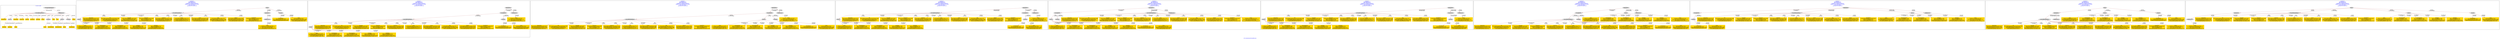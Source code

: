 digraph n0 {
fontcolor="blue"
remincross="true"
label="s23-s-national-portrait-gallery.json"
subgraph cluster_0 {
label="1-correct model"
n2[style="filled",color="white",fillcolor="lightgray",label="CulturalHeritageObject1"];
n3[shape="plaintext",style="filled",fillcolor="gold",label="DateOfWork"];
n4[style="filled",color="white",fillcolor="lightgray",label="Person1"];
n5[shape="plaintext",style="filled",fillcolor="gold",label="Description"];
n6[shape="plaintext",style="filled",fillcolor="gold",label="Dimension"];
n7[shape="plaintext",style="filled",fillcolor="gold",label="Medium"];
n8[shape="plaintext",style="filled",fillcolor="gold",label="CreditLine"];
n9[shape="plaintext",style="filled",fillcolor="gold",label="Copyright"];
n10[shape="plaintext",style="filled",fillcolor="gold",label="Owner"];
n11[style="filled",color="white",fillcolor="lightgray",label="Concept1"];
n12[shape="plaintext",style="filled",fillcolor="gold",label="Title"];
n13[shape="plaintext",style="filled",fillcolor="gold",label="Ref"];
n14[style="filled",color="white",fillcolor="lightgray",label="Person2"];
n15[style="filled",color="white",fillcolor="lightgray",label="Concept2"];
n16[shape="plaintext",style="filled",fillcolor="gold",label="birthDate"];
n17[shape="plaintext",style="filled",fillcolor="gold",label="deathDate"];
n18[shape="plaintext",style="filled",fillcolor="gold",label="Artist"];
n19[shape="plaintext",style="filled",fillcolor="gold",label="sitterBirthDate"];
n20[shape="plaintext",style="filled",fillcolor="gold",label="sitterDeathDate"];
n21[shape="plaintext",style="filled",fillcolor="gold",label="values"];
n22[style="filled",color="white",fillcolor="lightgray",label="EuropeanaAggregation1"];
n23[style="filled",color="white",fillcolor="lightgray",label="WebResource1"];
n24[shape="plaintext",style="filled",fillcolor="gold",label="Image"];
n25[shape="plaintext",style="filled",fillcolor="gold",label="values"];
n26[shape="plaintext",style="filled",fillcolor="gold",label="Classification"];
}
subgraph cluster_1 {
label="candidate 0\nlink coherence:0.0\nnode coherence:0.0\nconfidence:0.7624072379765219\nmapping score:0.3837653756218036\ncost:2300.020004\n-precision:0.61-recall:0.58"
n28[style="filled",color="white",fillcolor="lightgray",label="CulturalHeritageObject1"];
n29[style="filled",color="white",fillcolor="lightgray",label="Person1"];
n30[style="filled",color="white",fillcolor="lightgray",label="Aggregation1"];
n31[style="filled",color="white",fillcolor="lightgray",label="WebResource1"];
n32[style="filled",color="white",fillcolor="lightgray",label="Proxy1"];
n33[style="filled",color="white",fillcolor="lightgray",label="Concept1"];
n34[shape="plaintext",style="filled",fillcolor="gold",label="Artist\n[Person,nameOfThePerson,0.823]\n[CulturalHeritageObject,description,0.075]\n[CulturalHeritageObject,title,0.06]\n[CulturalHeritageObject,rights,0.042]"];
n35[shape="plaintext",style="filled",fillcolor="gold",label="Description\n[CulturalHeritageObject,description,0.811]\n[Person,biographicalInformation,0.138]\n[CulturalHeritageObject,provenance,0.029]\n[CulturalHeritageObject,title,0.021]"];
n36[shape="plaintext",style="filled",fillcolor="gold",label="Classification\n[Concept,prefLabel,0.819]\n[CulturalHeritageObject,description,0.091]\n[Person,biographicalInformation,0.09]"];
n37[shape="plaintext",style="filled",fillcolor="gold",label="sitterBirthDate\n[Person,dateOfBirth,0.468]\n[Person,dateOfDeath,0.431]\n[CulturalHeritageObject,extent,0.081]\n[CulturalHeritageObject,description,0.02]"];
n38[shape="plaintext",style="filled",fillcolor="gold",label="Ref\n[CulturalHeritageObject,accessionNumber,0.999]\n[CulturalHeritageObject,extent,0.001]\n[CulturalHeritageObject,rightsHolder,0.0]\n[CulturalHeritageObject,title,0.0]"];
n39[shape="plaintext",style="filled",fillcolor="gold",label="Copyright\n[CulturalHeritageObject,rights,0.835]\n[Person,nameOfThePerson,0.098]\n[CulturalHeritageObject,provenance,0.037]\n[CulturalHeritageObject,description,0.03]"];
n40[shape="plaintext",style="filled",fillcolor="gold",label="Dimension\n[CulturalHeritageObject,extent,0.958]\n[Person,dateOfDeath,0.026]\n[Person,dateOfBirth,0.014]\n[Person,biographicalInformation,0.003]"];
n41[shape="plaintext",style="filled",fillcolor="gold",label="sitterDeathDate\n[Person,dateOfBirth,0.442]\n[Person,dateOfDeath,0.438]\n[CulturalHeritageObject,extent,0.093]\n[CulturalHeritageObject,description,0.027]"];
n42[shape="plaintext",style="filled",fillcolor="gold",label="CreditLine\n[CulturalHeritageObject,provenance,0.631]\n[CulturalHeritageObject,rightsHolder,0.293]\n[CulturalHeritageObject,description,0.06]\n[CulturalHeritageObject,title,0.017]"];
n43[shape="plaintext",style="filled",fillcolor="gold",label="birthDate\n[Person,dateOfBirth,0.796]\n[Person,dateOfDeath,0.151]\n[CulturalHeritageObject,description,0.028]\n[CulturalHeritageObject,extent,0.025]"];
n44[shape="plaintext",style="filled",fillcolor="gold",label="deathDate\n[Person,dateOfDeath,0.72]\n[Person,dateOfBirth,0.215]\n[CulturalHeritageObject,extent,0.041]\n[CulturalHeritageObject,description,0.023]"];
n45[shape="plaintext",style="filled",fillcolor="gold",label="values\n[CulturalHeritageObject,title,0.577]\n[CulturalHeritageObject,description,0.205]\n[Person,nameOfThePerson,0.142]\n[CulturalHeritageObject,provenance,0.076]"];
n46[shape="plaintext",style="filled",fillcolor="gold",label="Image\n[WebResource,classLink,0.976]\n[Document,columnSubClassOfLink,0.015]\n[Document,classLink,0.009]\n[CulturalHeritageObject,accessionNumber,0.0]"];
n47[shape="plaintext",style="filled",fillcolor="gold",label="Owner\n[CulturalHeritageObject,rightsHolder,0.508]\n[CulturalHeritageObject,provenance,0.436]\n[CulturalHeritageObject,description,0.043]\n[CulturalHeritageObject,title,0.013]"];
n48[shape="plaintext",style="filled",fillcolor="gold",label="Title\n[CulturalHeritageObject,title,0.707]\n[CulturalHeritageObject,description,0.142]\n[CulturalHeritageObject,provenance,0.082]\n[Person,nameOfThePerson,0.069]"];
n49[shape="plaintext",style="filled",fillcolor="gold",label="Medium\n[CulturalHeritageObject,medium,0.892]\n[CulturalHeritageObject,description,0.103]\n[Person,biographicalInformation,0.004]\n[CulturalHeritageObject,extent,0.001]"];
n50[shape="plaintext",style="filled",fillcolor="gold",label="values\n[Concept,prefLabel,0.941]\n[CulturalHeritageObject,description,0.048]\n[Person,biographicalInformation,0.008]\n[CulturalHeritageObject,title,0.002]"];
n51[shape="plaintext",style="filled",fillcolor="gold",label="DateOfWork\n[CulturalHeritageObject,created,0.819]\n[Person,dateOfDeath,0.07]\n[Person,dateOfBirth,0.07]\n[CulturalHeritageObject,description,0.041]"];
}
subgraph cluster_2 {
label="candidate 1\nlink coherence:0.0\nnode coherence:0.0\nconfidence:0.7624072379765219\nmapping score:0.3837653756218036\ncost:2300.020004\n-precision:0.61-recall:0.58"
n53[style="filled",color="white",fillcolor="lightgray",label="CulturalHeritageObject1"];
n54[style="filled",color="white",fillcolor="lightgray",label="Person1"];
n55[style="filled",color="white",fillcolor="lightgray",label="ProvidedCHO1"];
n56[style="filled",color="white",fillcolor="lightgray",label="Concept1"];
n57[style="filled",color="white",fillcolor="lightgray",label="Aggregation1"];
n58[style="filled",color="white",fillcolor="lightgray",label="WebResource1"];
n59[shape="plaintext",style="filled",fillcolor="gold",label="Artist\n[Person,nameOfThePerson,0.823]\n[CulturalHeritageObject,description,0.075]\n[CulturalHeritageObject,title,0.06]\n[CulturalHeritageObject,rights,0.042]"];
n60[shape="plaintext",style="filled",fillcolor="gold",label="Description\n[CulturalHeritageObject,description,0.811]\n[Person,biographicalInformation,0.138]\n[CulturalHeritageObject,provenance,0.029]\n[CulturalHeritageObject,title,0.021]"];
n61[shape="plaintext",style="filled",fillcolor="gold",label="Classification\n[Concept,prefLabel,0.819]\n[CulturalHeritageObject,description,0.091]\n[Person,biographicalInformation,0.09]"];
n62[shape="plaintext",style="filled",fillcolor="gold",label="sitterBirthDate\n[Person,dateOfBirth,0.468]\n[Person,dateOfDeath,0.431]\n[CulturalHeritageObject,extent,0.081]\n[CulturalHeritageObject,description,0.02]"];
n63[shape="plaintext",style="filled",fillcolor="gold",label="Ref\n[CulturalHeritageObject,accessionNumber,0.999]\n[CulturalHeritageObject,extent,0.001]\n[CulturalHeritageObject,rightsHolder,0.0]\n[CulturalHeritageObject,title,0.0]"];
n64[shape="plaintext",style="filled",fillcolor="gold",label="Copyright\n[CulturalHeritageObject,rights,0.835]\n[Person,nameOfThePerson,0.098]\n[CulturalHeritageObject,provenance,0.037]\n[CulturalHeritageObject,description,0.03]"];
n65[shape="plaintext",style="filled",fillcolor="gold",label="Dimension\n[CulturalHeritageObject,extent,0.958]\n[Person,dateOfDeath,0.026]\n[Person,dateOfBirth,0.014]\n[Person,biographicalInformation,0.003]"];
n66[shape="plaintext",style="filled",fillcolor="gold",label="sitterDeathDate\n[Person,dateOfBirth,0.442]\n[Person,dateOfDeath,0.438]\n[CulturalHeritageObject,extent,0.093]\n[CulturalHeritageObject,description,0.027]"];
n67[shape="plaintext",style="filled",fillcolor="gold",label="CreditLine\n[CulturalHeritageObject,provenance,0.631]\n[CulturalHeritageObject,rightsHolder,0.293]\n[CulturalHeritageObject,description,0.06]\n[CulturalHeritageObject,title,0.017]"];
n68[shape="plaintext",style="filled",fillcolor="gold",label="birthDate\n[Person,dateOfBirth,0.796]\n[Person,dateOfDeath,0.151]\n[CulturalHeritageObject,description,0.028]\n[CulturalHeritageObject,extent,0.025]"];
n69[shape="plaintext",style="filled",fillcolor="gold",label="deathDate\n[Person,dateOfDeath,0.72]\n[Person,dateOfBirth,0.215]\n[CulturalHeritageObject,extent,0.041]\n[CulturalHeritageObject,description,0.023]"];
n70[shape="plaintext",style="filled",fillcolor="gold",label="values\n[CulturalHeritageObject,title,0.577]\n[CulturalHeritageObject,description,0.205]\n[Person,nameOfThePerson,0.142]\n[CulturalHeritageObject,provenance,0.076]"];
n71[shape="plaintext",style="filled",fillcolor="gold",label="Image\n[WebResource,classLink,0.976]\n[Document,columnSubClassOfLink,0.015]\n[Document,classLink,0.009]\n[CulturalHeritageObject,accessionNumber,0.0]"];
n72[shape="plaintext",style="filled",fillcolor="gold",label="Owner\n[CulturalHeritageObject,rightsHolder,0.508]\n[CulturalHeritageObject,provenance,0.436]\n[CulturalHeritageObject,description,0.043]\n[CulturalHeritageObject,title,0.013]"];
n73[shape="plaintext",style="filled",fillcolor="gold",label="Title\n[CulturalHeritageObject,title,0.707]\n[CulturalHeritageObject,description,0.142]\n[CulturalHeritageObject,provenance,0.082]\n[Person,nameOfThePerson,0.069]"];
n74[shape="plaintext",style="filled",fillcolor="gold",label="Medium\n[CulturalHeritageObject,medium,0.892]\n[CulturalHeritageObject,description,0.103]\n[Person,biographicalInformation,0.004]\n[CulturalHeritageObject,extent,0.001]"];
n75[shape="plaintext",style="filled",fillcolor="gold",label="values\n[Concept,prefLabel,0.941]\n[CulturalHeritageObject,description,0.048]\n[Person,biographicalInformation,0.008]\n[CulturalHeritageObject,title,0.002]"];
n76[shape="plaintext",style="filled",fillcolor="gold",label="DateOfWork\n[CulturalHeritageObject,created,0.819]\n[Person,dateOfDeath,0.07]\n[Person,dateOfBirth,0.07]\n[CulturalHeritageObject,description,0.041]"];
}
subgraph cluster_3 {
label="candidate 2\nlink coherence:0.0\nnode coherence:0.0\nconfidence:0.7624072379765219\nmapping score:0.3837653756218036\ncost:2300.020004\n-precision:0.61-recall:0.58"
n78[style="filled",color="white",fillcolor="lightgray",label="ProvidedCHO1"];
n79[style="filled",color="white",fillcolor="lightgray",label="CulturalHeritageObject1"];
n80[style="filled",color="white",fillcolor="lightgray",label="Person1"];
n81[style="filled",color="white",fillcolor="lightgray",label="Concept1"];
n82[style="filled",color="white",fillcolor="lightgray",label="Aggregation1"];
n83[style="filled",color="white",fillcolor="lightgray",label="WebResource1"];
n84[shape="plaintext",style="filled",fillcolor="gold",label="Artist\n[Person,nameOfThePerson,0.823]\n[CulturalHeritageObject,description,0.075]\n[CulturalHeritageObject,title,0.06]\n[CulturalHeritageObject,rights,0.042]"];
n85[shape="plaintext",style="filled",fillcolor="gold",label="Description\n[CulturalHeritageObject,description,0.811]\n[Person,biographicalInformation,0.138]\n[CulturalHeritageObject,provenance,0.029]\n[CulturalHeritageObject,title,0.021]"];
n86[shape="plaintext",style="filled",fillcolor="gold",label="Classification\n[Concept,prefLabel,0.819]\n[CulturalHeritageObject,description,0.091]\n[Person,biographicalInformation,0.09]"];
n87[shape="plaintext",style="filled",fillcolor="gold",label="sitterBirthDate\n[Person,dateOfBirth,0.468]\n[Person,dateOfDeath,0.431]\n[CulturalHeritageObject,extent,0.081]\n[CulturalHeritageObject,description,0.02]"];
n88[shape="plaintext",style="filled",fillcolor="gold",label="Ref\n[CulturalHeritageObject,accessionNumber,0.999]\n[CulturalHeritageObject,extent,0.001]\n[CulturalHeritageObject,rightsHolder,0.0]\n[CulturalHeritageObject,title,0.0]"];
n89[shape="plaintext",style="filled",fillcolor="gold",label="Copyright\n[CulturalHeritageObject,rights,0.835]\n[Person,nameOfThePerson,0.098]\n[CulturalHeritageObject,provenance,0.037]\n[CulturalHeritageObject,description,0.03]"];
n90[shape="plaintext",style="filled",fillcolor="gold",label="Dimension\n[CulturalHeritageObject,extent,0.958]\n[Person,dateOfDeath,0.026]\n[Person,dateOfBirth,0.014]\n[Person,biographicalInformation,0.003]"];
n91[shape="plaintext",style="filled",fillcolor="gold",label="sitterDeathDate\n[Person,dateOfBirth,0.442]\n[Person,dateOfDeath,0.438]\n[CulturalHeritageObject,extent,0.093]\n[CulturalHeritageObject,description,0.027]"];
n92[shape="plaintext",style="filled",fillcolor="gold",label="CreditLine\n[CulturalHeritageObject,provenance,0.631]\n[CulturalHeritageObject,rightsHolder,0.293]\n[CulturalHeritageObject,description,0.06]\n[CulturalHeritageObject,title,0.017]"];
n93[shape="plaintext",style="filled",fillcolor="gold",label="birthDate\n[Person,dateOfBirth,0.796]\n[Person,dateOfDeath,0.151]\n[CulturalHeritageObject,description,0.028]\n[CulturalHeritageObject,extent,0.025]"];
n94[shape="plaintext",style="filled",fillcolor="gold",label="deathDate\n[Person,dateOfDeath,0.72]\n[Person,dateOfBirth,0.215]\n[CulturalHeritageObject,extent,0.041]\n[CulturalHeritageObject,description,0.023]"];
n95[shape="plaintext",style="filled",fillcolor="gold",label="values\n[CulturalHeritageObject,title,0.577]\n[CulturalHeritageObject,description,0.205]\n[Person,nameOfThePerson,0.142]\n[CulturalHeritageObject,provenance,0.076]"];
n96[shape="plaintext",style="filled",fillcolor="gold",label="Image\n[WebResource,classLink,0.976]\n[Document,columnSubClassOfLink,0.015]\n[Document,classLink,0.009]\n[CulturalHeritageObject,accessionNumber,0.0]"];
n97[shape="plaintext",style="filled",fillcolor="gold",label="Owner\n[CulturalHeritageObject,rightsHolder,0.508]\n[CulturalHeritageObject,provenance,0.436]\n[CulturalHeritageObject,description,0.043]\n[CulturalHeritageObject,title,0.013]"];
n98[shape="plaintext",style="filled",fillcolor="gold",label="Title\n[CulturalHeritageObject,title,0.707]\n[CulturalHeritageObject,description,0.142]\n[CulturalHeritageObject,provenance,0.082]\n[Person,nameOfThePerson,0.069]"];
n99[shape="plaintext",style="filled",fillcolor="gold",label="Medium\n[CulturalHeritageObject,medium,0.892]\n[CulturalHeritageObject,description,0.103]\n[Person,biographicalInformation,0.004]\n[CulturalHeritageObject,extent,0.001]"];
n100[shape="plaintext",style="filled",fillcolor="gold",label="values\n[Concept,prefLabel,0.941]\n[CulturalHeritageObject,description,0.048]\n[Person,biographicalInformation,0.008]\n[CulturalHeritageObject,title,0.002]"];
n101[shape="plaintext",style="filled",fillcolor="gold",label="DateOfWork\n[CulturalHeritageObject,created,0.819]\n[Person,dateOfDeath,0.07]\n[Person,dateOfBirth,0.07]\n[CulturalHeritageObject,description,0.041]"];
}
subgraph cluster_4 {
label="candidate 3\nlink coherence:0.0\nnode coherence:0.0\nconfidence:0.7624072379765219\nmapping score:0.3837653756218036\ncost:2300.020004\n-precision:0.61-recall:0.58"
n103[style="filled",color="white",fillcolor="lightgray",label="CulturalHeritageObject1"];
n104[style="filled",color="white",fillcolor="lightgray",label="Person1"];
n105[style="filled",color="white",fillcolor="lightgray",label="ProvidedCHO1"];
n106[style="filled",color="white",fillcolor="lightgray",label="Concept1"];
n107[style="filled",color="white",fillcolor="lightgray",label="Aggregation1"];
n108[style="filled",color="white",fillcolor="lightgray",label="WebResource1"];
n109[shape="plaintext",style="filled",fillcolor="gold",label="Artist\n[Person,nameOfThePerson,0.823]\n[CulturalHeritageObject,description,0.075]\n[CulturalHeritageObject,title,0.06]\n[CulturalHeritageObject,rights,0.042]"];
n110[shape="plaintext",style="filled",fillcolor="gold",label="Description\n[CulturalHeritageObject,description,0.811]\n[Person,biographicalInformation,0.138]\n[CulturalHeritageObject,provenance,0.029]\n[CulturalHeritageObject,title,0.021]"];
n111[shape="plaintext",style="filled",fillcolor="gold",label="Classification\n[Concept,prefLabel,0.819]\n[CulturalHeritageObject,description,0.091]\n[Person,biographicalInformation,0.09]"];
n112[shape="plaintext",style="filled",fillcolor="gold",label="sitterBirthDate\n[Person,dateOfBirth,0.468]\n[Person,dateOfDeath,0.431]\n[CulturalHeritageObject,extent,0.081]\n[CulturalHeritageObject,description,0.02]"];
n113[shape="plaintext",style="filled",fillcolor="gold",label="Ref\n[CulturalHeritageObject,accessionNumber,0.999]\n[CulturalHeritageObject,extent,0.001]\n[CulturalHeritageObject,rightsHolder,0.0]\n[CulturalHeritageObject,title,0.0]"];
n114[shape="plaintext",style="filled",fillcolor="gold",label="Copyright\n[CulturalHeritageObject,rights,0.835]\n[Person,nameOfThePerson,0.098]\n[CulturalHeritageObject,provenance,0.037]\n[CulturalHeritageObject,description,0.03]"];
n115[shape="plaintext",style="filled",fillcolor="gold",label="Dimension\n[CulturalHeritageObject,extent,0.958]\n[Person,dateOfDeath,0.026]\n[Person,dateOfBirth,0.014]\n[Person,biographicalInformation,0.003]"];
n116[shape="plaintext",style="filled",fillcolor="gold",label="sitterDeathDate\n[Person,dateOfBirth,0.442]\n[Person,dateOfDeath,0.438]\n[CulturalHeritageObject,extent,0.093]\n[CulturalHeritageObject,description,0.027]"];
n117[shape="plaintext",style="filled",fillcolor="gold",label="CreditLine\n[CulturalHeritageObject,provenance,0.631]\n[CulturalHeritageObject,rightsHolder,0.293]\n[CulturalHeritageObject,description,0.06]\n[CulturalHeritageObject,title,0.017]"];
n118[shape="plaintext",style="filled",fillcolor="gold",label="birthDate\n[Person,dateOfBirth,0.796]\n[Person,dateOfDeath,0.151]\n[CulturalHeritageObject,description,0.028]\n[CulturalHeritageObject,extent,0.025]"];
n119[shape="plaintext",style="filled",fillcolor="gold",label="deathDate\n[Person,dateOfDeath,0.72]\n[Person,dateOfBirth,0.215]\n[CulturalHeritageObject,extent,0.041]\n[CulturalHeritageObject,description,0.023]"];
n120[shape="plaintext",style="filled",fillcolor="gold",label="values\n[CulturalHeritageObject,title,0.577]\n[CulturalHeritageObject,description,0.205]\n[Person,nameOfThePerson,0.142]\n[CulturalHeritageObject,provenance,0.076]"];
n121[shape="plaintext",style="filled",fillcolor="gold",label="Image\n[WebResource,classLink,0.976]\n[Document,columnSubClassOfLink,0.015]\n[Document,classLink,0.009]\n[CulturalHeritageObject,accessionNumber,0.0]"];
n122[shape="plaintext",style="filled",fillcolor="gold",label="Owner\n[CulturalHeritageObject,rightsHolder,0.508]\n[CulturalHeritageObject,provenance,0.436]\n[CulturalHeritageObject,description,0.043]\n[CulturalHeritageObject,title,0.013]"];
n123[shape="plaintext",style="filled",fillcolor="gold",label="Title\n[CulturalHeritageObject,title,0.707]\n[CulturalHeritageObject,description,0.142]\n[CulturalHeritageObject,provenance,0.082]\n[Person,nameOfThePerson,0.069]"];
n124[shape="plaintext",style="filled",fillcolor="gold",label="Medium\n[CulturalHeritageObject,medium,0.892]\n[CulturalHeritageObject,description,0.103]\n[Person,biographicalInformation,0.004]\n[CulturalHeritageObject,extent,0.001]"];
n125[shape="plaintext",style="filled",fillcolor="gold",label="values\n[Concept,prefLabel,0.941]\n[CulturalHeritageObject,description,0.048]\n[Person,biographicalInformation,0.008]\n[CulturalHeritageObject,title,0.002]"];
n126[shape="plaintext",style="filled",fillcolor="gold",label="DateOfWork\n[CulturalHeritageObject,created,0.819]\n[Person,dateOfDeath,0.07]\n[Person,dateOfBirth,0.07]\n[CulturalHeritageObject,description,0.041]"];
}
subgraph cluster_5 {
label="candidate 4\nlink coherence:0.0\nnode coherence:0.0\nconfidence:0.7624072379765219\nmapping score:0.3837653756218036\ncost:2300.020004\n-precision:0.61-recall:0.58"
n128[style="filled",color="white",fillcolor="lightgray",label="ProvidedCHO1"];
n129[style="filled",color="white",fillcolor="lightgray",label="Person1"];
n130[style="filled",color="white",fillcolor="lightgray",label="Concept1"];
n131[style="filled",color="white",fillcolor="lightgray",label="Aggregation1"];
n132[style="filled",color="white",fillcolor="lightgray",label="CulturalHeritageObject1"];
n133[style="filled",color="white",fillcolor="lightgray",label="WebResource1"];
n134[shape="plaintext",style="filled",fillcolor="gold",label="Artist\n[Person,nameOfThePerson,0.823]\n[CulturalHeritageObject,description,0.075]\n[CulturalHeritageObject,title,0.06]\n[CulturalHeritageObject,rights,0.042]"];
n135[shape="plaintext",style="filled",fillcolor="gold",label="Description\n[CulturalHeritageObject,description,0.811]\n[Person,biographicalInformation,0.138]\n[CulturalHeritageObject,provenance,0.029]\n[CulturalHeritageObject,title,0.021]"];
n136[shape="plaintext",style="filled",fillcolor="gold",label="Classification\n[Concept,prefLabel,0.819]\n[CulturalHeritageObject,description,0.091]\n[Person,biographicalInformation,0.09]"];
n137[shape="plaintext",style="filled",fillcolor="gold",label="sitterBirthDate\n[Person,dateOfBirth,0.468]\n[Person,dateOfDeath,0.431]\n[CulturalHeritageObject,extent,0.081]\n[CulturalHeritageObject,description,0.02]"];
n138[shape="plaintext",style="filled",fillcolor="gold",label="Ref\n[CulturalHeritageObject,accessionNumber,0.999]\n[CulturalHeritageObject,extent,0.001]\n[CulturalHeritageObject,rightsHolder,0.0]\n[CulturalHeritageObject,title,0.0]"];
n139[shape="plaintext",style="filled",fillcolor="gold",label="Copyright\n[CulturalHeritageObject,rights,0.835]\n[Person,nameOfThePerson,0.098]\n[CulturalHeritageObject,provenance,0.037]\n[CulturalHeritageObject,description,0.03]"];
n140[shape="plaintext",style="filled",fillcolor="gold",label="Dimension\n[CulturalHeritageObject,extent,0.958]\n[Person,dateOfDeath,0.026]\n[Person,dateOfBirth,0.014]\n[Person,biographicalInformation,0.003]"];
n141[shape="plaintext",style="filled",fillcolor="gold",label="sitterDeathDate\n[Person,dateOfBirth,0.442]\n[Person,dateOfDeath,0.438]\n[CulturalHeritageObject,extent,0.093]\n[CulturalHeritageObject,description,0.027]"];
n142[shape="plaintext",style="filled",fillcolor="gold",label="CreditLine\n[CulturalHeritageObject,provenance,0.631]\n[CulturalHeritageObject,rightsHolder,0.293]\n[CulturalHeritageObject,description,0.06]\n[CulturalHeritageObject,title,0.017]"];
n143[shape="plaintext",style="filled",fillcolor="gold",label="birthDate\n[Person,dateOfBirth,0.796]\n[Person,dateOfDeath,0.151]\n[CulturalHeritageObject,description,0.028]\n[CulturalHeritageObject,extent,0.025]"];
n144[shape="plaintext",style="filled",fillcolor="gold",label="deathDate\n[Person,dateOfDeath,0.72]\n[Person,dateOfBirth,0.215]\n[CulturalHeritageObject,extent,0.041]\n[CulturalHeritageObject,description,0.023]"];
n145[shape="plaintext",style="filled",fillcolor="gold",label="values\n[CulturalHeritageObject,title,0.577]\n[CulturalHeritageObject,description,0.205]\n[Person,nameOfThePerson,0.142]\n[CulturalHeritageObject,provenance,0.076]"];
n146[shape="plaintext",style="filled",fillcolor="gold",label="Image\n[WebResource,classLink,0.976]\n[Document,columnSubClassOfLink,0.015]\n[Document,classLink,0.009]\n[CulturalHeritageObject,accessionNumber,0.0]"];
n147[shape="plaintext",style="filled",fillcolor="gold",label="Owner\n[CulturalHeritageObject,rightsHolder,0.508]\n[CulturalHeritageObject,provenance,0.436]\n[CulturalHeritageObject,description,0.043]\n[CulturalHeritageObject,title,0.013]"];
n148[shape="plaintext",style="filled",fillcolor="gold",label="Title\n[CulturalHeritageObject,title,0.707]\n[CulturalHeritageObject,description,0.142]\n[CulturalHeritageObject,provenance,0.082]\n[Person,nameOfThePerson,0.069]"];
n149[shape="plaintext",style="filled",fillcolor="gold",label="Medium\n[CulturalHeritageObject,medium,0.892]\n[CulturalHeritageObject,description,0.103]\n[Person,biographicalInformation,0.004]\n[CulturalHeritageObject,extent,0.001]"];
n150[shape="plaintext",style="filled",fillcolor="gold",label="values\n[Concept,prefLabel,0.941]\n[CulturalHeritageObject,description,0.048]\n[Person,biographicalInformation,0.008]\n[CulturalHeritageObject,title,0.002]"];
n151[shape="plaintext",style="filled",fillcolor="gold",label="DateOfWork\n[CulturalHeritageObject,created,0.819]\n[Person,dateOfDeath,0.07]\n[Person,dateOfBirth,0.07]\n[CulturalHeritageObject,description,0.041]"];
}
subgraph cluster_6 {
label="candidate 5\nlink coherence:0.0\nnode coherence:0.0\nconfidence:0.7624072379765219\nmapping score:0.3837653756218036\ncost:2300.030006\n-precision:0.61-recall:0.58"
n153[style="filled",color="white",fillcolor="lightgray",label="CulturalHeritageObject1"];
n154[style="filled",color="white",fillcolor="lightgray",label="Person1"];
n155[style="filled",color="white",fillcolor="lightgray",label="Organization1"];
n156[style="filled",color="white",fillcolor="lightgray",label="Concept1"];
n157[style="filled",color="white",fillcolor="lightgray",label="Aggregation1"];
n158[style="filled",color="white",fillcolor="lightgray",label="WebResource1"];
n159[shape="plaintext",style="filled",fillcolor="gold",label="Artist\n[Person,nameOfThePerson,0.823]\n[CulturalHeritageObject,description,0.075]\n[CulturalHeritageObject,title,0.06]\n[CulturalHeritageObject,rights,0.042]"];
n160[shape="plaintext",style="filled",fillcolor="gold",label="Description\n[CulturalHeritageObject,description,0.811]\n[Person,biographicalInformation,0.138]\n[CulturalHeritageObject,provenance,0.029]\n[CulturalHeritageObject,title,0.021]"];
n161[shape="plaintext",style="filled",fillcolor="gold",label="Classification\n[Concept,prefLabel,0.819]\n[CulturalHeritageObject,description,0.091]\n[Person,biographicalInformation,0.09]"];
n162[shape="plaintext",style="filled",fillcolor="gold",label="sitterBirthDate\n[Person,dateOfBirth,0.468]\n[Person,dateOfDeath,0.431]\n[CulturalHeritageObject,extent,0.081]\n[CulturalHeritageObject,description,0.02]"];
n163[shape="plaintext",style="filled",fillcolor="gold",label="Ref\n[CulturalHeritageObject,accessionNumber,0.999]\n[CulturalHeritageObject,extent,0.001]\n[CulturalHeritageObject,rightsHolder,0.0]\n[CulturalHeritageObject,title,0.0]"];
n164[shape="plaintext",style="filled",fillcolor="gold",label="Copyright\n[CulturalHeritageObject,rights,0.835]\n[Person,nameOfThePerson,0.098]\n[CulturalHeritageObject,provenance,0.037]\n[CulturalHeritageObject,description,0.03]"];
n165[shape="plaintext",style="filled",fillcolor="gold",label="Dimension\n[CulturalHeritageObject,extent,0.958]\n[Person,dateOfDeath,0.026]\n[Person,dateOfBirth,0.014]\n[Person,biographicalInformation,0.003]"];
n166[shape="plaintext",style="filled",fillcolor="gold",label="sitterDeathDate\n[Person,dateOfBirth,0.442]\n[Person,dateOfDeath,0.438]\n[CulturalHeritageObject,extent,0.093]\n[CulturalHeritageObject,description,0.027]"];
n167[shape="plaintext",style="filled",fillcolor="gold",label="CreditLine\n[CulturalHeritageObject,provenance,0.631]\n[CulturalHeritageObject,rightsHolder,0.293]\n[CulturalHeritageObject,description,0.06]\n[CulturalHeritageObject,title,0.017]"];
n168[shape="plaintext",style="filled",fillcolor="gold",label="birthDate\n[Person,dateOfBirth,0.796]\n[Person,dateOfDeath,0.151]\n[CulturalHeritageObject,description,0.028]\n[CulturalHeritageObject,extent,0.025]"];
n169[shape="plaintext",style="filled",fillcolor="gold",label="deathDate\n[Person,dateOfDeath,0.72]\n[Person,dateOfBirth,0.215]\n[CulturalHeritageObject,extent,0.041]\n[CulturalHeritageObject,description,0.023]"];
n170[shape="plaintext",style="filled",fillcolor="gold",label="values\n[CulturalHeritageObject,title,0.577]\n[CulturalHeritageObject,description,0.205]\n[Person,nameOfThePerson,0.142]\n[CulturalHeritageObject,provenance,0.076]"];
n171[shape="plaintext",style="filled",fillcolor="gold",label="Image\n[WebResource,classLink,0.976]\n[Document,columnSubClassOfLink,0.015]\n[Document,classLink,0.009]\n[CulturalHeritageObject,accessionNumber,0.0]"];
n172[shape="plaintext",style="filled",fillcolor="gold",label="Owner\n[CulturalHeritageObject,rightsHolder,0.508]\n[CulturalHeritageObject,provenance,0.436]\n[CulturalHeritageObject,description,0.043]\n[CulturalHeritageObject,title,0.013]"];
n173[shape="plaintext",style="filled",fillcolor="gold",label="Title\n[CulturalHeritageObject,title,0.707]\n[CulturalHeritageObject,description,0.142]\n[CulturalHeritageObject,provenance,0.082]\n[Person,nameOfThePerson,0.069]"];
n174[shape="plaintext",style="filled",fillcolor="gold",label="Medium\n[CulturalHeritageObject,medium,0.892]\n[CulturalHeritageObject,description,0.103]\n[Person,biographicalInformation,0.004]\n[CulturalHeritageObject,extent,0.001]"];
n175[shape="plaintext",style="filled",fillcolor="gold",label="values\n[Concept,prefLabel,0.941]\n[CulturalHeritageObject,description,0.048]\n[Person,biographicalInformation,0.008]\n[CulturalHeritageObject,title,0.002]"];
n176[shape="plaintext",style="filled",fillcolor="gold",label="DateOfWork\n[CulturalHeritageObject,created,0.819]\n[Person,dateOfDeath,0.07]\n[Person,dateOfBirth,0.07]\n[CulturalHeritageObject,description,0.041]"];
}
subgraph cluster_7 {
label="candidate 6\nlink coherence:0.0\nnode coherence:0.0\nconfidence:0.7624072379765219\nmapping score:0.3837653756218036\ncost:2300.030006\n-precision:0.61-recall:0.58"
n178[style="filled",color="white",fillcolor="lightgray",label="ProvidedCHO1"];
n179[style="filled",color="white",fillcolor="lightgray",label="CulturalHeritageObject1"];
n180[style="filled",color="white",fillcolor="lightgray",label="Concept1"];
n181[style="filled",color="white",fillcolor="lightgray",label="Aggregation1"];
n182[style="filled",color="white",fillcolor="lightgray",label="Person1"];
n183[style="filled",color="white",fillcolor="lightgray",label="WebResource1"];
n184[shape="plaintext",style="filled",fillcolor="gold",label="Artist\n[Person,nameOfThePerson,0.823]\n[CulturalHeritageObject,description,0.075]\n[CulturalHeritageObject,title,0.06]\n[CulturalHeritageObject,rights,0.042]"];
n185[shape="plaintext",style="filled",fillcolor="gold",label="Description\n[CulturalHeritageObject,description,0.811]\n[Person,biographicalInformation,0.138]\n[CulturalHeritageObject,provenance,0.029]\n[CulturalHeritageObject,title,0.021]"];
n186[shape="plaintext",style="filled",fillcolor="gold",label="Classification\n[Concept,prefLabel,0.819]\n[CulturalHeritageObject,description,0.091]\n[Person,biographicalInformation,0.09]"];
n187[shape="plaintext",style="filled",fillcolor="gold",label="sitterBirthDate\n[Person,dateOfBirth,0.468]\n[Person,dateOfDeath,0.431]\n[CulturalHeritageObject,extent,0.081]\n[CulturalHeritageObject,description,0.02]"];
n188[shape="plaintext",style="filled",fillcolor="gold",label="Ref\n[CulturalHeritageObject,accessionNumber,0.999]\n[CulturalHeritageObject,extent,0.001]\n[CulturalHeritageObject,rightsHolder,0.0]\n[CulturalHeritageObject,title,0.0]"];
n189[shape="plaintext",style="filled",fillcolor="gold",label="Copyright\n[CulturalHeritageObject,rights,0.835]\n[Person,nameOfThePerson,0.098]\n[CulturalHeritageObject,provenance,0.037]\n[CulturalHeritageObject,description,0.03]"];
n190[shape="plaintext",style="filled",fillcolor="gold",label="Dimension\n[CulturalHeritageObject,extent,0.958]\n[Person,dateOfDeath,0.026]\n[Person,dateOfBirth,0.014]\n[Person,biographicalInformation,0.003]"];
n191[shape="plaintext",style="filled",fillcolor="gold",label="sitterDeathDate\n[Person,dateOfBirth,0.442]\n[Person,dateOfDeath,0.438]\n[CulturalHeritageObject,extent,0.093]\n[CulturalHeritageObject,description,0.027]"];
n192[shape="plaintext",style="filled",fillcolor="gold",label="CreditLine\n[CulturalHeritageObject,provenance,0.631]\n[CulturalHeritageObject,rightsHolder,0.293]\n[CulturalHeritageObject,description,0.06]\n[CulturalHeritageObject,title,0.017]"];
n193[shape="plaintext",style="filled",fillcolor="gold",label="birthDate\n[Person,dateOfBirth,0.796]\n[Person,dateOfDeath,0.151]\n[CulturalHeritageObject,description,0.028]\n[CulturalHeritageObject,extent,0.025]"];
n194[shape="plaintext",style="filled",fillcolor="gold",label="deathDate\n[Person,dateOfDeath,0.72]\n[Person,dateOfBirth,0.215]\n[CulturalHeritageObject,extent,0.041]\n[CulturalHeritageObject,description,0.023]"];
n195[shape="plaintext",style="filled",fillcolor="gold",label="values\n[CulturalHeritageObject,title,0.577]\n[CulturalHeritageObject,description,0.205]\n[Person,nameOfThePerson,0.142]\n[CulturalHeritageObject,provenance,0.076]"];
n196[shape="plaintext",style="filled",fillcolor="gold",label="Image\n[WebResource,classLink,0.976]\n[Document,columnSubClassOfLink,0.015]\n[Document,classLink,0.009]\n[CulturalHeritageObject,accessionNumber,0.0]"];
n197[shape="plaintext",style="filled",fillcolor="gold",label="Owner\n[CulturalHeritageObject,rightsHolder,0.508]\n[CulturalHeritageObject,provenance,0.436]\n[CulturalHeritageObject,description,0.043]\n[CulturalHeritageObject,title,0.013]"];
n198[shape="plaintext",style="filled",fillcolor="gold",label="Title\n[CulturalHeritageObject,title,0.707]\n[CulturalHeritageObject,description,0.142]\n[CulturalHeritageObject,provenance,0.082]\n[Person,nameOfThePerson,0.069]"];
n199[shape="plaintext",style="filled",fillcolor="gold",label="Medium\n[CulturalHeritageObject,medium,0.892]\n[CulturalHeritageObject,description,0.103]\n[Person,biographicalInformation,0.004]\n[CulturalHeritageObject,extent,0.001]"];
n200[shape="plaintext",style="filled",fillcolor="gold",label="values\n[Concept,prefLabel,0.941]\n[CulturalHeritageObject,description,0.048]\n[Person,biographicalInformation,0.008]\n[CulturalHeritageObject,title,0.002]"];
n201[shape="plaintext",style="filled",fillcolor="gold",label="DateOfWork\n[CulturalHeritageObject,created,0.819]\n[Person,dateOfDeath,0.07]\n[Person,dateOfBirth,0.07]\n[CulturalHeritageObject,description,0.041]"];
}
subgraph cluster_8 {
label="candidate 7\nlink coherence:0.0\nnode coherence:0.0\nconfidence:0.7624072379765219\nmapping score:0.3837653756218036\ncost:2300.030006\n-precision:0.61-recall:0.58"
n203[style="filled",color="white",fillcolor="lightgray",label="ProvidedCHO1"];
n204[style="filled",color="white",fillcolor="lightgray",label="Concept1"];
n205[style="filled",color="white",fillcolor="lightgray",label="Aggregation1"];
n206[style="filled",color="white",fillcolor="lightgray",label="CulturalHeritageObject1"];
n207[style="filled",color="white",fillcolor="lightgray",label="Person1"];
n208[style="filled",color="white",fillcolor="lightgray",label="WebResource1"];
n209[shape="plaintext",style="filled",fillcolor="gold",label="Artist\n[Person,nameOfThePerson,0.823]\n[CulturalHeritageObject,description,0.075]\n[CulturalHeritageObject,title,0.06]\n[CulturalHeritageObject,rights,0.042]"];
n210[shape="plaintext",style="filled",fillcolor="gold",label="Description\n[CulturalHeritageObject,description,0.811]\n[Person,biographicalInformation,0.138]\n[CulturalHeritageObject,provenance,0.029]\n[CulturalHeritageObject,title,0.021]"];
n211[shape="plaintext",style="filled",fillcolor="gold",label="Classification\n[Concept,prefLabel,0.819]\n[CulturalHeritageObject,description,0.091]\n[Person,biographicalInformation,0.09]"];
n212[shape="plaintext",style="filled",fillcolor="gold",label="sitterBirthDate\n[Person,dateOfBirth,0.468]\n[Person,dateOfDeath,0.431]\n[CulturalHeritageObject,extent,0.081]\n[CulturalHeritageObject,description,0.02]"];
n213[shape="plaintext",style="filled",fillcolor="gold",label="Ref\n[CulturalHeritageObject,accessionNumber,0.999]\n[CulturalHeritageObject,extent,0.001]\n[CulturalHeritageObject,rightsHolder,0.0]\n[CulturalHeritageObject,title,0.0]"];
n214[shape="plaintext",style="filled",fillcolor="gold",label="Copyright\n[CulturalHeritageObject,rights,0.835]\n[Person,nameOfThePerson,0.098]\n[CulturalHeritageObject,provenance,0.037]\n[CulturalHeritageObject,description,0.03]"];
n215[shape="plaintext",style="filled",fillcolor="gold",label="Dimension\n[CulturalHeritageObject,extent,0.958]\n[Person,dateOfDeath,0.026]\n[Person,dateOfBirth,0.014]\n[Person,biographicalInformation,0.003]"];
n216[shape="plaintext",style="filled",fillcolor="gold",label="sitterDeathDate\n[Person,dateOfBirth,0.442]\n[Person,dateOfDeath,0.438]\n[CulturalHeritageObject,extent,0.093]\n[CulturalHeritageObject,description,0.027]"];
n217[shape="plaintext",style="filled",fillcolor="gold",label="CreditLine\n[CulturalHeritageObject,provenance,0.631]\n[CulturalHeritageObject,rightsHolder,0.293]\n[CulturalHeritageObject,description,0.06]\n[CulturalHeritageObject,title,0.017]"];
n218[shape="plaintext",style="filled",fillcolor="gold",label="birthDate\n[Person,dateOfBirth,0.796]\n[Person,dateOfDeath,0.151]\n[CulturalHeritageObject,description,0.028]\n[CulturalHeritageObject,extent,0.025]"];
n219[shape="plaintext",style="filled",fillcolor="gold",label="deathDate\n[Person,dateOfDeath,0.72]\n[Person,dateOfBirth,0.215]\n[CulturalHeritageObject,extent,0.041]\n[CulturalHeritageObject,description,0.023]"];
n220[shape="plaintext",style="filled",fillcolor="gold",label="values\n[CulturalHeritageObject,title,0.577]\n[CulturalHeritageObject,description,0.205]\n[Person,nameOfThePerson,0.142]\n[CulturalHeritageObject,provenance,0.076]"];
n221[shape="plaintext",style="filled",fillcolor="gold",label="Image\n[WebResource,classLink,0.976]\n[Document,columnSubClassOfLink,0.015]\n[Document,classLink,0.009]\n[CulturalHeritageObject,accessionNumber,0.0]"];
n222[shape="plaintext",style="filled",fillcolor="gold",label="Owner\n[CulturalHeritageObject,rightsHolder,0.508]\n[CulturalHeritageObject,provenance,0.436]\n[CulturalHeritageObject,description,0.043]\n[CulturalHeritageObject,title,0.013]"];
n223[shape="plaintext",style="filled",fillcolor="gold",label="Title\n[CulturalHeritageObject,title,0.707]\n[CulturalHeritageObject,description,0.142]\n[CulturalHeritageObject,provenance,0.082]\n[Person,nameOfThePerson,0.069]"];
n224[shape="plaintext",style="filled",fillcolor="gold",label="Medium\n[CulturalHeritageObject,medium,0.892]\n[CulturalHeritageObject,description,0.103]\n[Person,biographicalInformation,0.004]\n[CulturalHeritageObject,extent,0.001]"];
n225[shape="plaintext",style="filled",fillcolor="gold",label="values\n[Concept,prefLabel,0.941]\n[CulturalHeritageObject,description,0.048]\n[Person,biographicalInformation,0.008]\n[CulturalHeritageObject,title,0.002]"];
n226[shape="plaintext",style="filled",fillcolor="gold",label="DateOfWork\n[CulturalHeritageObject,created,0.819]\n[Person,dateOfDeath,0.07]\n[Person,dateOfBirth,0.07]\n[CulturalHeritageObject,description,0.041]"];
}
subgraph cluster_9 {
label="candidate 8\nlink coherence:0.0\nnode coherence:0.0\nconfidence:0.7624072379765219\nmapping score:0.3837653756218036\ncost:2300.030006\n-precision:0.61-recall:0.58"
n228[style="filled",color="white",fillcolor="lightgray",label="Aggregation1"];
n229[style="filled",color="white",fillcolor="lightgray",label="CulturalHeritageObject1"];
n230[style="filled",color="white",fillcolor="lightgray",label="WebResource1"];
n231[style="filled",color="white",fillcolor="lightgray",label="Proxy1"];
n232[style="filled",color="white",fillcolor="lightgray",label="Person1"];
n233[style="filled",color="white",fillcolor="lightgray",label="Concept1"];
n234[shape="plaintext",style="filled",fillcolor="gold",label="Artist\n[Person,nameOfThePerson,0.823]\n[CulturalHeritageObject,description,0.075]\n[CulturalHeritageObject,title,0.06]\n[CulturalHeritageObject,rights,0.042]"];
n235[shape="plaintext",style="filled",fillcolor="gold",label="Description\n[CulturalHeritageObject,description,0.811]\n[Person,biographicalInformation,0.138]\n[CulturalHeritageObject,provenance,0.029]\n[CulturalHeritageObject,title,0.021]"];
n236[shape="plaintext",style="filled",fillcolor="gold",label="Classification\n[Concept,prefLabel,0.819]\n[CulturalHeritageObject,description,0.091]\n[Person,biographicalInformation,0.09]"];
n237[shape="plaintext",style="filled",fillcolor="gold",label="sitterBirthDate\n[Person,dateOfBirth,0.468]\n[Person,dateOfDeath,0.431]\n[CulturalHeritageObject,extent,0.081]\n[CulturalHeritageObject,description,0.02]"];
n238[shape="plaintext",style="filled",fillcolor="gold",label="Ref\n[CulturalHeritageObject,accessionNumber,0.999]\n[CulturalHeritageObject,extent,0.001]\n[CulturalHeritageObject,rightsHolder,0.0]\n[CulturalHeritageObject,title,0.0]"];
n239[shape="plaintext",style="filled",fillcolor="gold",label="Copyright\n[CulturalHeritageObject,rights,0.835]\n[Person,nameOfThePerson,0.098]\n[CulturalHeritageObject,provenance,0.037]\n[CulturalHeritageObject,description,0.03]"];
n240[shape="plaintext",style="filled",fillcolor="gold",label="Dimension\n[CulturalHeritageObject,extent,0.958]\n[Person,dateOfDeath,0.026]\n[Person,dateOfBirth,0.014]\n[Person,biographicalInformation,0.003]"];
n241[shape="plaintext",style="filled",fillcolor="gold",label="sitterDeathDate\n[Person,dateOfBirth,0.442]\n[Person,dateOfDeath,0.438]\n[CulturalHeritageObject,extent,0.093]\n[CulturalHeritageObject,description,0.027]"];
n242[shape="plaintext",style="filled",fillcolor="gold",label="CreditLine\n[CulturalHeritageObject,provenance,0.631]\n[CulturalHeritageObject,rightsHolder,0.293]\n[CulturalHeritageObject,description,0.06]\n[CulturalHeritageObject,title,0.017]"];
n243[shape="plaintext",style="filled",fillcolor="gold",label="birthDate\n[Person,dateOfBirth,0.796]\n[Person,dateOfDeath,0.151]\n[CulturalHeritageObject,description,0.028]\n[CulturalHeritageObject,extent,0.025]"];
n244[shape="plaintext",style="filled",fillcolor="gold",label="deathDate\n[Person,dateOfDeath,0.72]\n[Person,dateOfBirth,0.215]\n[CulturalHeritageObject,extent,0.041]\n[CulturalHeritageObject,description,0.023]"];
n245[shape="plaintext",style="filled",fillcolor="gold",label="values\n[CulturalHeritageObject,title,0.577]\n[CulturalHeritageObject,description,0.205]\n[Person,nameOfThePerson,0.142]\n[CulturalHeritageObject,provenance,0.076]"];
n246[shape="plaintext",style="filled",fillcolor="gold",label="Image\n[WebResource,classLink,0.976]\n[Document,columnSubClassOfLink,0.015]\n[Document,classLink,0.009]\n[CulturalHeritageObject,accessionNumber,0.0]"];
n247[shape="plaintext",style="filled",fillcolor="gold",label="Owner\n[CulturalHeritageObject,rightsHolder,0.508]\n[CulturalHeritageObject,provenance,0.436]\n[CulturalHeritageObject,description,0.043]\n[CulturalHeritageObject,title,0.013]"];
n248[shape="plaintext",style="filled",fillcolor="gold",label="Title\n[CulturalHeritageObject,title,0.707]\n[CulturalHeritageObject,description,0.142]\n[CulturalHeritageObject,provenance,0.082]\n[Person,nameOfThePerson,0.069]"];
n249[shape="plaintext",style="filled",fillcolor="gold",label="Medium\n[CulturalHeritageObject,medium,0.892]\n[CulturalHeritageObject,description,0.103]\n[Person,biographicalInformation,0.004]\n[CulturalHeritageObject,extent,0.001]"];
n250[shape="plaintext",style="filled",fillcolor="gold",label="values\n[Concept,prefLabel,0.941]\n[CulturalHeritageObject,description,0.048]\n[Person,biographicalInformation,0.008]\n[CulturalHeritageObject,title,0.002]"];
n251[shape="plaintext",style="filled",fillcolor="gold",label="DateOfWork\n[CulturalHeritageObject,created,0.819]\n[Person,dateOfDeath,0.07]\n[Person,dateOfBirth,0.07]\n[CulturalHeritageObject,description,0.041]"];
}
subgraph cluster_10 {
label="candidate 9\nlink coherence:0.0\nnode coherence:0.0\nconfidence:0.7624072379765219\nmapping score:0.3837653756218036\ncost:2300.030006\n-precision:0.61-recall:0.58"
n253[style="filled",color="white",fillcolor="lightgray",label="Aggregation1"];
n254[style="filled",color="white",fillcolor="lightgray",label="WebResource1"];
n255[style="filled",color="white",fillcolor="lightgray",label="Proxy1"];
n256[style="filled",color="white",fillcolor="lightgray",label="CulturalHeritageObject1"];
n257[style="filled",color="white",fillcolor="lightgray",label="Person1"];
n258[style="filled",color="white",fillcolor="lightgray",label="Concept1"];
n259[shape="plaintext",style="filled",fillcolor="gold",label="Artist\n[Person,nameOfThePerson,0.823]\n[CulturalHeritageObject,description,0.075]\n[CulturalHeritageObject,title,0.06]\n[CulturalHeritageObject,rights,0.042]"];
n260[shape="plaintext",style="filled",fillcolor="gold",label="Description\n[CulturalHeritageObject,description,0.811]\n[Person,biographicalInformation,0.138]\n[CulturalHeritageObject,provenance,0.029]\n[CulturalHeritageObject,title,0.021]"];
n261[shape="plaintext",style="filled",fillcolor="gold",label="Classification\n[Concept,prefLabel,0.819]\n[CulturalHeritageObject,description,0.091]\n[Person,biographicalInformation,0.09]"];
n262[shape="plaintext",style="filled",fillcolor="gold",label="sitterBirthDate\n[Person,dateOfBirth,0.468]\n[Person,dateOfDeath,0.431]\n[CulturalHeritageObject,extent,0.081]\n[CulturalHeritageObject,description,0.02]"];
n263[shape="plaintext",style="filled",fillcolor="gold",label="Ref\n[CulturalHeritageObject,accessionNumber,0.999]\n[CulturalHeritageObject,extent,0.001]\n[CulturalHeritageObject,rightsHolder,0.0]\n[CulturalHeritageObject,title,0.0]"];
n264[shape="plaintext",style="filled",fillcolor="gold",label="Copyright\n[CulturalHeritageObject,rights,0.835]\n[Person,nameOfThePerson,0.098]\n[CulturalHeritageObject,provenance,0.037]\n[CulturalHeritageObject,description,0.03]"];
n265[shape="plaintext",style="filled",fillcolor="gold",label="Dimension\n[CulturalHeritageObject,extent,0.958]\n[Person,dateOfDeath,0.026]\n[Person,dateOfBirth,0.014]\n[Person,biographicalInformation,0.003]"];
n266[shape="plaintext",style="filled",fillcolor="gold",label="sitterDeathDate\n[Person,dateOfBirth,0.442]\n[Person,dateOfDeath,0.438]\n[CulturalHeritageObject,extent,0.093]\n[CulturalHeritageObject,description,0.027]"];
n267[shape="plaintext",style="filled",fillcolor="gold",label="CreditLine\n[CulturalHeritageObject,provenance,0.631]\n[CulturalHeritageObject,rightsHolder,0.293]\n[CulturalHeritageObject,description,0.06]\n[CulturalHeritageObject,title,0.017]"];
n268[shape="plaintext",style="filled",fillcolor="gold",label="birthDate\n[Person,dateOfBirth,0.796]\n[Person,dateOfDeath,0.151]\n[CulturalHeritageObject,description,0.028]\n[CulturalHeritageObject,extent,0.025]"];
n269[shape="plaintext",style="filled",fillcolor="gold",label="deathDate\n[Person,dateOfDeath,0.72]\n[Person,dateOfBirth,0.215]\n[CulturalHeritageObject,extent,0.041]\n[CulturalHeritageObject,description,0.023]"];
n270[shape="plaintext",style="filled",fillcolor="gold",label="values\n[CulturalHeritageObject,title,0.577]\n[CulturalHeritageObject,description,0.205]\n[Person,nameOfThePerson,0.142]\n[CulturalHeritageObject,provenance,0.076]"];
n271[shape="plaintext",style="filled",fillcolor="gold",label="Image\n[WebResource,classLink,0.976]\n[Document,columnSubClassOfLink,0.015]\n[Document,classLink,0.009]\n[CulturalHeritageObject,accessionNumber,0.0]"];
n272[shape="plaintext",style="filled",fillcolor="gold",label="Owner\n[CulturalHeritageObject,rightsHolder,0.508]\n[CulturalHeritageObject,provenance,0.436]\n[CulturalHeritageObject,description,0.043]\n[CulturalHeritageObject,title,0.013]"];
n273[shape="plaintext",style="filled",fillcolor="gold",label="Title\n[CulturalHeritageObject,title,0.707]\n[CulturalHeritageObject,description,0.142]\n[CulturalHeritageObject,provenance,0.082]\n[Person,nameOfThePerson,0.069]"];
n274[shape="plaintext",style="filled",fillcolor="gold",label="Medium\n[CulturalHeritageObject,medium,0.892]\n[CulturalHeritageObject,description,0.103]\n[Person,biographicalInformation,0.004]\n[CulturalHeritageObject,extent,0.001]"];
n275[shape="plaintext",style="filled",fillcolor="gold",label="values\n[Concept,prefLabel,0.941]\n[CulturalHeritageObject,description,0.048]\n[Person,biographicalInformation,0.008]\n[CulturalHeritageObject,title,0.002]"];
n276[shape="plaintext",style="filled",fillcolor="gold",label="DateOfWork\n[CulturalHeritageObject,created,0.819]\n[Person,dateOfDeath,0.07]\n[Person,dateOfBirth,0.07]\n[CulturalHeritageObject,description,0.041]"];
}
n2 -> n3[color="brown",fontcolor="black",label="created"]
n2 -> n4[color="brown",fontcolor="black",label="creator"]
n2 -> n5[color="brown",fontcolor="black",label="description"]
n2 -> n6[color="brown",fontcolor="black",label="extent"]
n2 -> n7[color="brown",fontcolor="black",label="medium"]
n2 -> n8[color="brown",fontcolor="black",label="provenance"]
n2 -> n9[color="brown",fontcolor="black",label="rights"]
n2 -> n10[color="brown",fontcolor="black",label="rightsHolder"]
n2 -> n11[color="brown",fontcolor="black",label="subject"]
n2 -> n12[color="brown",fontcolor="black",label="title"]
n2 -> n13[color="brown",fontcolor="black",label="accessionNumber"]
n2 -> n14[color="brown",fontcolor="black",label="sitter"]
n2 -> n15[color="brown",fontcolor="black",label="hasType"]
n4 -> n16[color="brown",fontcolor="black",label="dateOfBirth"]
n4 -> n17[color="brown",fontcolor="black",label="dateOfDeath"]
n4 -> n18[color="brown",fontcolor="black",label="nameOfThePerson"]
n14 -> n19[color="brown",fontcolor="black",label="dateOfBirth"]
n14 -> n20[color="brown",fontcolor="black",label="dateOfDeath"]
n14 -> n21[color="brown",fontcolor="black",label="nameOfThePerson"]
n22 -> n2[color="brown",fontcolor="black",label="aggregatedCHO"]
n22 -> n23[color="brown",fontcolor="black",label="hasView"]
n23 -> n24[color="brown",fontcolor="black",label="classLink"]
n11 -> n25[color="brown",fontcolor="black",label="prefLabel"]
n15 -> n26[color="brown",fontcolor="black",label="prefLabel"]
n28 -> n29[color="brown",fontcolor="black",label="sitter\nw=100.0"]
n30 -> n31[color="brown",fontcolor="black",label="hasView\nw=100.0"]
n32 -> n28[color="brown",fontcolor="black",label="hasType\nw=100.010002"]
n32 -> n30[color="brown",fontcolor="black",label="proxyIn\nw=100.0"]
n32 -> n33[color="brown",fontcolor="black",label="hasType\nw=100.010002"]
n29 -> n34[color="brown",fontcolor="black",label="nameOfThePerson\nw=100.0"]
n28 -> n35[color="brown",fontcolor="black",label="description\nw=100.0"]
n33 -> n36[color="brown",fontcolor="black",label="prefLabel\nw=100.0"]
n29 -> n37[color="brown",fontcolor="black",label="dateOfBirth\nw=100.0"]
n28 -> n38[color="brown",fontcolor="black",label="accessionNumber\nw=100.0"]
n28 -> n39[color="brown",fontcolor="black",label="rights\nw=100.0"]
n28 -> n40[color="brown",fontcolor="black",label="extent\nw=100.0"]
n29 -> n41[color="brown",fontcolor="black",label="dateOfBirth\nw=100.0"]
n28 -> n42[color="brown",fontcolor="black",label="provenance\nw=100.0"]
n29 -> n43[color="brown",fontcolor="black",label="dateOfBirth\nw=100.0"]
n29 -> n44[color="brown",fontcolor="black",label="dateOfDeath\nw=100.0"]
n28 -> n45[color="brown",fontcolor="black",label="title\nw=100.0"]
n31 -> n46[color="brown",fontcolor="black",label="classLink\nw=100.0"]
n28 -> n47[color="brown",fontcolor="black",label="rightsHolder\nw=100.0"]
n28 -> n48[color="brown",fontcolor="black",label="title\nw=100.0"]
n28 -> n49[color="brown",fontcolor="black",label="medium\nw=100.0"]
n33 -> n50[color="brown",fontcolor="black",label="prefLabel\nw=100.0"]
n28 -> n51[color="brown",fontcolor="black",label="created\nw=100.0"]
n53 -> n54[color="brown",fontcolor="black",label="sitter\nw=100.0"]
n55 -> n53[color="brown",fontcolor="black",label="hasType\nw=100.010002"]
n55 -> n56[color="brown",fontcolor="black",label="hasType\nw=100.010002"]
n57 -> n55[color="brown",fontcolor="black",label="aggregatedCHO\nw=100.0"]
n57 -> n58[color="brown",fontcolor="black",label="hasView\nw=100.0"]
n54 -> n59[color="brown",fontcolor="black",label="nameOfThePerson\nw=100.0"]
n53 -> n60[color="brown",fontcolor="black",label="description\nw=100.0"]
n56 -> n61[color="brown",fontcolor="black",label="prefLabel\nw=100.0"]
n54 -> n62[color="brown",fontcolor="black",label="dateOfBirth\nw=100.0"]
n53 -> n63[color="brown",fontcolor="black",label="accessionNumber\nw=100.0"]
n53 -> n64[color="brown",fontcolor="black",label="rights\nw=100.0"]
n53 -> n65[color="brown",fontcolor="black",label="extent\nw=100.0"]
n54 -> n66[color="brown",fontcolor="black",label="dateOfBirth\nw=100.0"]
n53 -> n67[color="brown",fontcolor="black",label="provenance\nw=100.0"]
n54 -> n68[color="brown",fontcolor="black",label="dateOfBirth\nw=100.0"]
n54 -> n69[color="brown",fontcolor="black",label="dateOfDeath\nw=100.0"]
n53 -> n70[color="brown",fontcolor="black",label="title\nw=100.0"]
n58 -> n71[color="brown",fontcolor="black",label="classLink\nw=100.0"]
n53 -> n72[color="brown",fontcolor="black",label="rightsHolder\nw=100.0"]
n53 -> n73[color="brown",fontcolor="black",label="title\nw=100.0"]
n53 -> n74[color="brown",fontcolor="black",label="medium\nw=100.0"]
n56 -> n75[color="brown",fontcolor="black",label="prefLabel\nw=100.0"]
n53 -> n76[color="brown",fontcolor="black",label="created\nw=100.0"]
n78 -> n79[color="brown",fontcolor="black",label="hasType\nw=100.010002"]
n78 -> n80[color="brown",fontcolor="black",label="sitter\nw=100.0"]
n78 -> n81[color="brown",fontcolor="black",label="hasType\nw=100.010002"]
n82 -> n78[color="brown",fontcolor="black",label="aggregatedCHO\nw=100.0"]
n82 -> n83[color="brown",fontcolor="black",label="hasView\nw=100.0"]
n80 -> n84[color="brown",fontcolor="black",label="nameOfThePerson\nw=100.0"]
n79 -> n85[color="brown",fontcolor="black",label="description\nw=100.0"]
n81 -> n86[color="brown",fontcolor="black",label="prefLabel\nw=100.0"]
n80 -> n87[color="brown",fontcolor="black",label="dateOfBirth\nw=100.0"]
n79 -> n88[color="brown",fontcolor="black",label="accessionNumber\nw=100.0"]
n79 -> n89[color="brown",fontcolor="black",label="rights\nw=100.0"]
n79 -> n90[color="brown",fontcolor="black",label="extent\nw=100.0"]
n80 -> n91[color="brown",fontcolor="black",label="dateOfBirth\nw=100.0"]
n79 -> n92[color="brown",fontcolor="black",label="provenance\nw=100.0"]
n80 -> n93[color="brown",fontcolor="black",label="dateOfBirth\nw=100.0"]
n80 -> n94[color="brown",fontcolor="black",label="dateOfDeath\nw=100.0"]
n79 -> n95[color="brown",fontcolor="black",label="title\nw=100.0"]
n83 -> n96[color="brown",fontcolor="black",label="classLink\nw=100.0"]
n79 -> n97[color="brown",fontcolor="black",label="rightsHolder\nw=100.0"]
n79 -> n98[color="brown",fontcolor="black",label="title\nw=100.0"]
n79 -> n99[color="brown",fontcolor="black",label="medium\nw=100.0"]
n81 -> n100[color="brown",fontcolor="black",label="prefLabel\nw=100.0"]
n79 -> n101[color="brown",fontcolor="black",label="created\nw=100.0"]
n103 -> n104[color="brown",fontcolor="black",label="sitter\nw=100.0"]
n105 -> n106[color="brown",fontcolor="black",label="hasType\nw=100.010002"]
n107 -> n103[color="brown",fontcolor="black",label="aggregatedCHO\nw=100.010002"]
n107 -> n105[color="brown",fontcolor="black",label="aggregatedCHO\nw=100.0"]
n107 -> n108[color="brown",fontcolor="black",label="hasView\nw=100.0"]
n104 -> n109[color="brown",fontcolor="black",label="nameOfThePerson\nw=100.0"]
n103 -> n110[color="brown",fontcolor="black",label="description\nw=100.0"]
n106 -> n111[color="brown",fontcolor="black",label="prefLabel\nw=100.0"]
n104 -> n112[color="brown",fontcolor="black",label="dateOfBirth\nw=100.0"]
n103 -> n113[color="brown",fontcolor="black",label="accessionNumber\nw=100.0"]
n103 -> n114[color="brown",fontcolor="black",label="rights\nw=100.0"]
n103 -> n115[color="brown",fontcolor="black",label="extent\nw=100.0"]
n104 -> n116[color="brown",fontcolor="black",label="dateOfBirth\nw=100.0"]
n103 -> n117[color="brown",fontcolor="black",label="provenance\nw=100.0"]
n104 -> n118[color="brown",fontcolor="black",label="dateOfBirth\nw=100.0"]
n104 -> n119[color="brown",fontcolor="black",label="dateOfDeath\nw=100.0"]
n103 -> n120[color="brown",fontcolor="black",label="title\nw=100.0"]
n108 -> n121[color="brown",fontcolor="black",label="classLink\nw=100.0"]
n103 -> n122[color="brown",fontcolor="black",label="rightsHolder\nw=100.0"]
n103 -> n123[color="brown",fontcolor="black",label="title\nw=100.0"]
n103 -> n124[color="brown",fontcolor="black",label="medium\nw=100.0"]
n106 -> n125[color="brown",fontcolor="black",label="prefLabel\nw=100.0"]
n103 -> n126[color="brown",fontcolor="black",label="created\nw=100.0"]
n128 -> n129[color="brown",fontcolor="black",label="sitter\nw=100.0"]
n128 -> n130[color="brown",fontcolor="black",label="hasType\nw=100.010002"]
n131 -> n132[color="brown",fontcolor="black",label="aggregatedCHO\nw=100.010002"]
n131 -> n128[color="brown",fontcolor="black",label="aggregatedCHO\nw=100.0"]
n131 -> n133[color="brown",fontcolor="black",label="hasView\nw=100.0"]
n129 -> n134[color="brown",fontcolor="black",label="nameOfThePerson\nw=100.0"]
n132 -> n135[color="brown",fontcolor="black",label="description\nw=100.0"]
n130 -> n136[color="brown",fontcolor="black",label="prefLabel\nw=100.0"]
n129 -> n137[color="brown",fontcolor="black",label="dateOfBirth\nw=100.0"]
n132 -> n138[color="brown",fontcolor="black",label="accessionNumber\nw=100.0"]
n132 -> n139[color="brown",fontcolor="black",label="rights\nw=100.0"]
n132 -> n140[color="brown",fontcolor="black",label="extent\nw=100.0"]
n129 -> n141[color="brown",fontcolor="black",label="dateOfBirth\nw=100.0"]
n132 -> n142[color="brown",fontcolor="black",label="provenance\nw=100.0"]
n129 -> n143[color="brown",fontcolor="black",label="dateOfBirth\nw=100.0"]
n129 -> n144[color="brown",fontcolor="black",label="dateOfDeath\nw=100.0"]
n132 -> n145[color="brown",fontcolor="black",label="title\nw=100.0"]
n133 -> n146[color="brown",fontcolor="black",label="classLink\nw=100.0"]
n132 -> n147[color="brown",fontcolor="black",label="rightsHolder\nw=100.0"]
n132 -> n148[color="brown",fontcolor="black",label="title\nw=100.0"]
n132 -> n149[color="brown",fontcolor="black",label="medium\nw=100.0"]
n130 -> n150[color="brown",fontcolor="black",label="prefLabel\nw=100.0"]
n132 -> n151[color="brown",fontcolor="black",label="created\nw=100.0"]
n153 -> n154[color="brown",fontcolor="black",label="sitter\nw=100.0"]
n155 -> n156[color="brown",fontcolor="black",label="semanticRelation\nw=100.010002"]
n157 -> n153[color="brown",fontcolor="black",label="aggregatedCHO\nw=100.010002"]
n157 -> n155[color="brown",fontcolor="black",label="dataProvider\nw=100.010002"]
n157 -> n158[color="brown",fontcolor="black",label="hasView\nw=100.0"]
n154 -> n159[color="brown",fontcolor="black",label="nameOfThePerson\nw=100.0"]
n153 -> n160[color="brown",fontcolor="black",label="description\nw=100.0"]
n156 -> n161[color="brown",fontcolor="black",label="prefLabel\nw=100.0"]
n154 -> n162[color="brown",fontcolor="black",label="dateOfBirth\nw=100.0"]
n153 -> n163[color="brown",fontcolor="black",label="accessionNumber\nw=100.0"]
n153 -> n164[color="brown",fontcolor="black",label="rights\nw=100.0"]
n153 -> n165[color="brown",fontcolor="black",label="extent\nw=100.0"]
n154 -> n166[color="brown",fontcolor="black",label="dateOfBirth\nw=100.0"]
n153 -> n167[color="brown",fontcolor="black",label="provenance\nw=100.0"]
n154 -> n168[color="brown",fontcolor="black",label="dateOfBirth\nw=100.0"]
n154 -> n169[color="brown",fontcolor="black",label="dateOfDeath\nw=100.0"]
n153 -> n170[color="brown",fontcolor="black",label="title\nw=100.0"]
n158 -> n171[color="brown",fontcolor="black",label="classLink\nw=100.0"]
n153 -> n172[color="brown",fontcolor="black",label="rightsHolder\nw=100.0"]
n153 -> n173[color="brown",fontcolor="black",label="title\nw=100.0"]
n153 -> n174[color="brown",fontcolor="black",label="medium\nw=100.0"]
n156 -> n175[color="brown",fontcolor="black",label="prefLabel\nw=100.0"]
n153 -> n176[color="brown",fontcolor="black",label="created\nw=100.0"]
n178 -> n179[color="brown",fontcolor="black",label="hasType\nw=100.010002"]
n178 -> n180[color="brown",fontcolor="black",label="hasType\nw=100.010002"]
n181 -> n182[color="brown",fontcolor="black",label="dataProvider\nw=100.010002"]
n181 -> n178[color="brown",fontcolor="black",label="aggregatedCHO\nw=100.0"]
n181 -> n183[color="brown",fontcolor="black",label="hasView\nw=100.0"]
n182 -> n184[color="brown",fontcolor="black",label="nameOfThePerson\nw=100.0"]
n179 -> n185[color="brown",fontcolor="black",label="description\nw=100.0"]
n180 -> n186[color="brown",fontcolor="black",label="prefLabel\nw=100.0"]
n182 -> n187[color="brown",fontcolor="black",label="dateOfBirth\nw=100.0"]
n179 -> n188[color="brown",fontcolor="black",label="accessionNumber\nw=100.0"]
n179 -> n189[color="brown",fontcolor="black",label="rights\nw=100.0"]
n179 -> n190[color="brown",fontcolor="black",label="extent\nw=100.0"]
n182 -> n191[color="brown",fontcolor="black",label="dateOfBirth\nw=100.0"]
n179 -> n192[color="brown",fontcolor="black",label="provenance\nw=100.0"]
n182 -> n193[color="brown",fontcolor="black",label="dateOfBirth\nw=100.0"]
n182 -> n194[color="brown",fontcolor="black",label="dateOfDeath\nw=100.0"]
n179 -> n195[color="brown",fontcolor="black",label="title\nw=100.0"]
n183 -> n196[color="brown",fontcolor="black",label="classLink\nw=100.0"]
n179 -> n197[color="brown",fontcolor="black",label="rightsHolder\nw=100.0"]
n179 -> n198[color="brown",fontcolor="black",label="title\nw=100.0"]
n179 -> n199[color="brown",fontcolor="black",label="medium\nw=100.0"]
n180 -> n200[color="brown",fontcolor="black",label="prefLabel\nw=100.0"]
n179 -> n201[color="brown",fontcolor="black",label="created\nw=100.0"]
n203 -> n204[color="brown",fontcolor="black",label="hasType\nw=100.010002"]
n205 -> n206[color="brown",fontcolor="black",label="aggregatedCHO\nw=100.010002"]
n205 -> n207[color="brown",fontcolor="black",label="dataProvider\nw=100.010002"]
n205 -> n203[color="brown",fontcolor="black",label="aggregatedCHO\nw=100.0"]
n205 -> n208[color="brown",fontcolor="black",label="hasView\nw=100.0"]
n207 -> n209[color="brown",fontcolor="black",label="nameOfThePerson\nw=100.0"]
n206 -> n210[color="brown",fontcolor="black",label="description\nw=100.0"]
n204 -> n211[color="brown",fontcolor="black",label="prefLabel\nw=100.0"]
n207 -> n212[color="brown",fontcolor="black",label="dateOfBirth\nw=100.0"]
n206 -> n213[color="brown",fontcolor="black",label="accessionNumber\nw=100.0"]
n206 -> n214[color="brown",fontcolor="black",label="rights\nw=100.0"]
n206 -> n215[color="brown",fontcolor="black",label="extent\nw=100.0"]
n207 -> n216[color="brown",fontcolor="black",label="dateOfBirth\nw=100.0"]
n206 -> n217[color="brown",fontcolor="black",label="provenance\nw=100.0"]
n207 -> n218[color="brown",fontcolor="black",label="dateOfBirth\nw=100.0"]
n207 -> n219[color="brown",fontcolor="black",label="dateOfDeath\nw=100.0"]
n206 -> n220[color="brown",fontcolor="black",label="title\nw=100.0"]
n208 -> n221[color="brown",fontcolor="black",label="classLink\nw=100.0"]
n206 -> n222[color="brown",fontcolor="black",label="rightsHolder\nw=100.0"]
n206 -> n223[color="brown",fontcolor="black",label="title\nw=100.0"]
n206 -> n224[color="brown",fontcolor="black",label="medium\nw=100.0"]
n204 -> n225[color="brown",fontcolor="black",label="prefLabel\nw=100.0"]
n206 -> n226[color="brown",fontcolor="black",label="created\nw=100.0"]
n228 -> n229[color="brown",fontcolor="black",label="aggregatedCHO\nw=100.010002"]
n228 -> n230[color="brown",fontcolor="black",label="hasView\nw=100.0"]
n231 -> n232[color="brown",fontcolor="black",label="hasType\nw=100.010002"]
n231 -> n228[color="brown",fontcolor="black",label="proxyIn\nw=100.0"]
n231 -> n233[color="brown",fontcolor="black",label="hasType\nw=100.010002"]
n232 -> n234[color="brown",fontcolor="black",label="nameOfThePerson\nw=100.0"]
n229 -> n235[color="brown",fontcolor="black",label="description\nw=100.0"]
n233 -> n236[color="brown",fontcolor="black",label="prefLabel\nw=100.0"]
n232 -> n237[color="brown",fontcolor="black",label="dateOfBirth\nw=100.0"]
n229 -> n238[color="brown",fontcolor="black",label="accessionNumber\nw=100.0"]
n229 -> n239[color="brown",fontcolor="black",label="rights\nw=100.0"]
n229 -> n240[color="brown",fontcolor="black",label="extent\nw=100.0"]
n232 -> n241[color="brown",fontcolor="black",label="dateOfBirth\nw=100.0"]
n229 -> n242[color="brown",fontcolor="black",label="provenance\nw=100.0"]
n232 -> n243[color="brown",fontcolor="black",label="dateOfBirth\nw=100.0"]
n232 -> n244[color="brown",fontcolor="black",label="dateOfDeath\nw=100.0"]
n229 -> n245[color="brown",fontcolor="black",label="title\nw=100.0"]
n230 -> n246[color="brown",fontcolor="black",label="classLink\nw=100.0"]
n229 -> n247[color="brown",fontcolor="black",label="rightsHolder\nw=100.0"]
n229 -> n248[color="brown",fontcolor="black",label="title\nw=100.0"]
n229 -> n249[color="brown",fontcolor="black",label="medium\nw=100.0"]
n233 -> n250[color="brown",fontcolor="black",label="prefLabel\nw=100.0"]
n229 -> n251[color="brown",fontcolor="black",label="created\nw=100.0"]
n253 -> n254[color="brown",fontcolor="black",label="hasView\nw=100.0"]
n255 -> n256[color="brown",fontcolor="black",label="hasType\nw=100.010002"]
n255 -> n257[color="brown",fontcolor="black",label="hasType\nw=100.010002"]
n255 -> n253[color="brown",fontcolor="black",label="proxyIn\nw=100.0"]
n255 -> n258[color="brown",fontcolor="black",label="hasType\nw=100.010002"]
n257 -> n259[color="brown",fontcolor="black",label="nameOfThePerson\nw=100.0"]
n256 -> n260[color="brown",fontcolor="black",label="description\nw=100.0"]
n258 -> n261[color="brown",fontcolor="black",label="prefLabel\nw=100.0"]
n257 -> n262[color="brown",fontcolor="black",label="dateOfBirth\nw=100.0"]
n256 -> n263[color="brown",fontcolor="black",label="accessionNumber\nw=100.0"]
n256 -> n264[color="brown",fontcolor="black",label="rights\nw=100.0"]
n256 -> n265[color="brown",fontcolor="black",label="extent\nw=100.0"]
n257 -> n266[color="brown",fontcolor="black",label="dateOfBirth\nw=100.0"]
n256 -> n267[color="brown",fontcolor="black",label="provenance\nw=100.0"]
n257 -> n268[color="brown",fontcolor="black",label="dateOfBirth\nw=100.0"]
n257 -> n269[color="brown",fontcolor="black",label="dateOfDeath\nw=100.0"]
n256 -> n270[color="brown",fontcolor="black",label="title\nw=100.0"]
n254 -> n271[color="brown",fontcolor="black",label="classLink\nw=100.0"]
n256 -> n272[color="brown",fontcolor="black",label="rightsHolder\nw=100.0"]
n256 -> n273[color="brown",fontcolor="black",label="title\nw=100.0"]
n256 -> n274[color="brown",fontcolor="black",label="medium\nw=100.0"]
n258 -> n275[color="brown",fontcolor="black",label="prefLabel\nw=100.0"]
n256 -> n276[color="brown",fontcolor="black",label="created\nw=100.0"]
}
